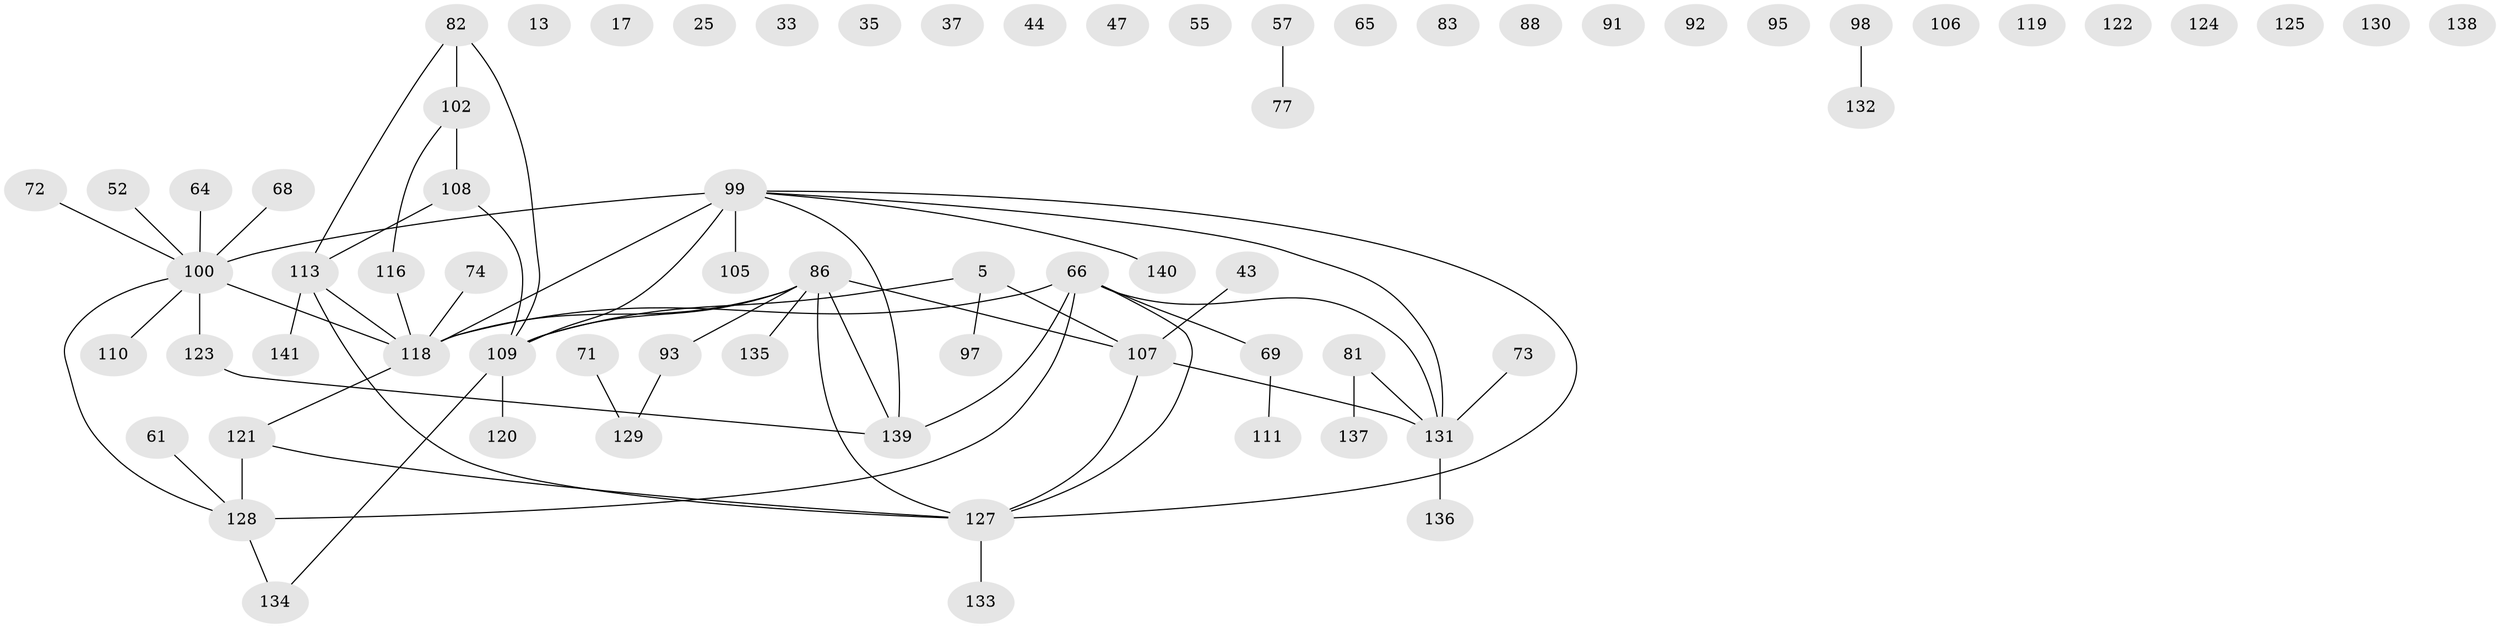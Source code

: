 // original degree distribution, {1: 0.24113475177304963, 8: 0.0070921985815602835, 2: 0.2127659574468085, 6: 0.02127659574468085, 4: 0.09219858156028368, 3: 0.2127659574468085, 0: 0.14184397163120568, 5: 0.05673758865248227, 7: 0.014184397163120567}
// Generated by graph-tools (version 1.1) at 2025/42/03/04/25 21:42:42]
// undirected, 70 vertices, 65 edges
graph export_dot {
graph [start="1"]
  node [color=gray90,style=filled];
  5;
  13;
  17;
  25;
  33;
  35;
  37;
  43;
  44 [super="+15"];
  47;
  52;
  55;
  57 [super="+10"];
  61;
  64;
  65;
  66 [super="+34+16"];
  68;
  69;
  71;
  72;
  73;
  74;
  77;
  81;
  82 [super="+54"];
  83;
  86 [super="+58+32"];
  88 [super="+1"];
  91;
  92;
  93;
  95;
  97;
  98;
  99 [super="+36"];
  100 [super="+56+40"];
  102 [super="+28"];
  105 [super="+23"];
  106;
  107 [super="+12+94+27"];
  108 [super="+63"];
  109 [super="+45+67"];
  110;
  111;
  113 [super="+112"];
  116 [super="+20"];
  118 [super="+62+96+115+114"];
  119;
  120;
  121 [super="+49"];
  122;
  123;
  124;
  125;
  127 [super="+11+70+126+101"];
  128 [super="+75+78"];
  129;
  130;
  131 [super="+31+90"];
  132 [super="+19"];
  133;
  134;
  135 [super="+9"];
  136;
  137;
  138;
  139 [super="+117"];
  140 [super="+26"];
  141;
  5 -- 97;
  5 -- 109 [weight=2];
  5 -- 107 [weight=3];
  43 -- 107;
  52 -- 100;
  57 -- 77;
  61 -- 128;
  64 -- 100;
  66 -- 69;
  66 -- 131 [weight=3];
  66 -- 139;
  66 -- 128;
  66 -- 127;
  66 -- 118 [weight=2];
  68 -- 100;
  69 -- 111;
  71 -- 129;
  72 -- 100;
  73 -- 131;
  74 -- 118;
  81 -- 137;
  81 -- 131;
  82 -- 102;
  82 -- 109;
  82 -- 113;
  86 -- 127 [weight=2];
  86 -- 135;
  86 -- 118 [weight=4];
  86 -- 93;
  86 -- 107;
  86 -- 139 [weight=2];
  86 -- 109;
  93 -- 129;
  98 -- 132;
  99 -- 139 [weight=2];
  99 -- 100;
  99 -- 131;
  99 -- 140;
  99 -- 127;
  99 -- 109 [weight=2];
  99 -- 118 [weight=2];
  99 -- 105;
  100 -- 110;
  100 -- 123;
  100 -- 128;
  100 -- 118;
  102 -- 108 [weight=2];
  102 -- 116;
  107 -- 131 [weight=2];
  107 -- 127 [weight=3];
  108 -- 113;
  108 -- 109;
  109 -- 134;
  109 -- 120;
  113 -- 118 [weight=2];
  113 -- 127 [weight=2];
  113 -- 141;
  116 -- 118 [weight=2];
  118 -- 121;
  121 -- 128;
  121 -- 127;
  123 -- 139;
  127 -- 133;
  128 -- 134;
  131 -- 136;
}
